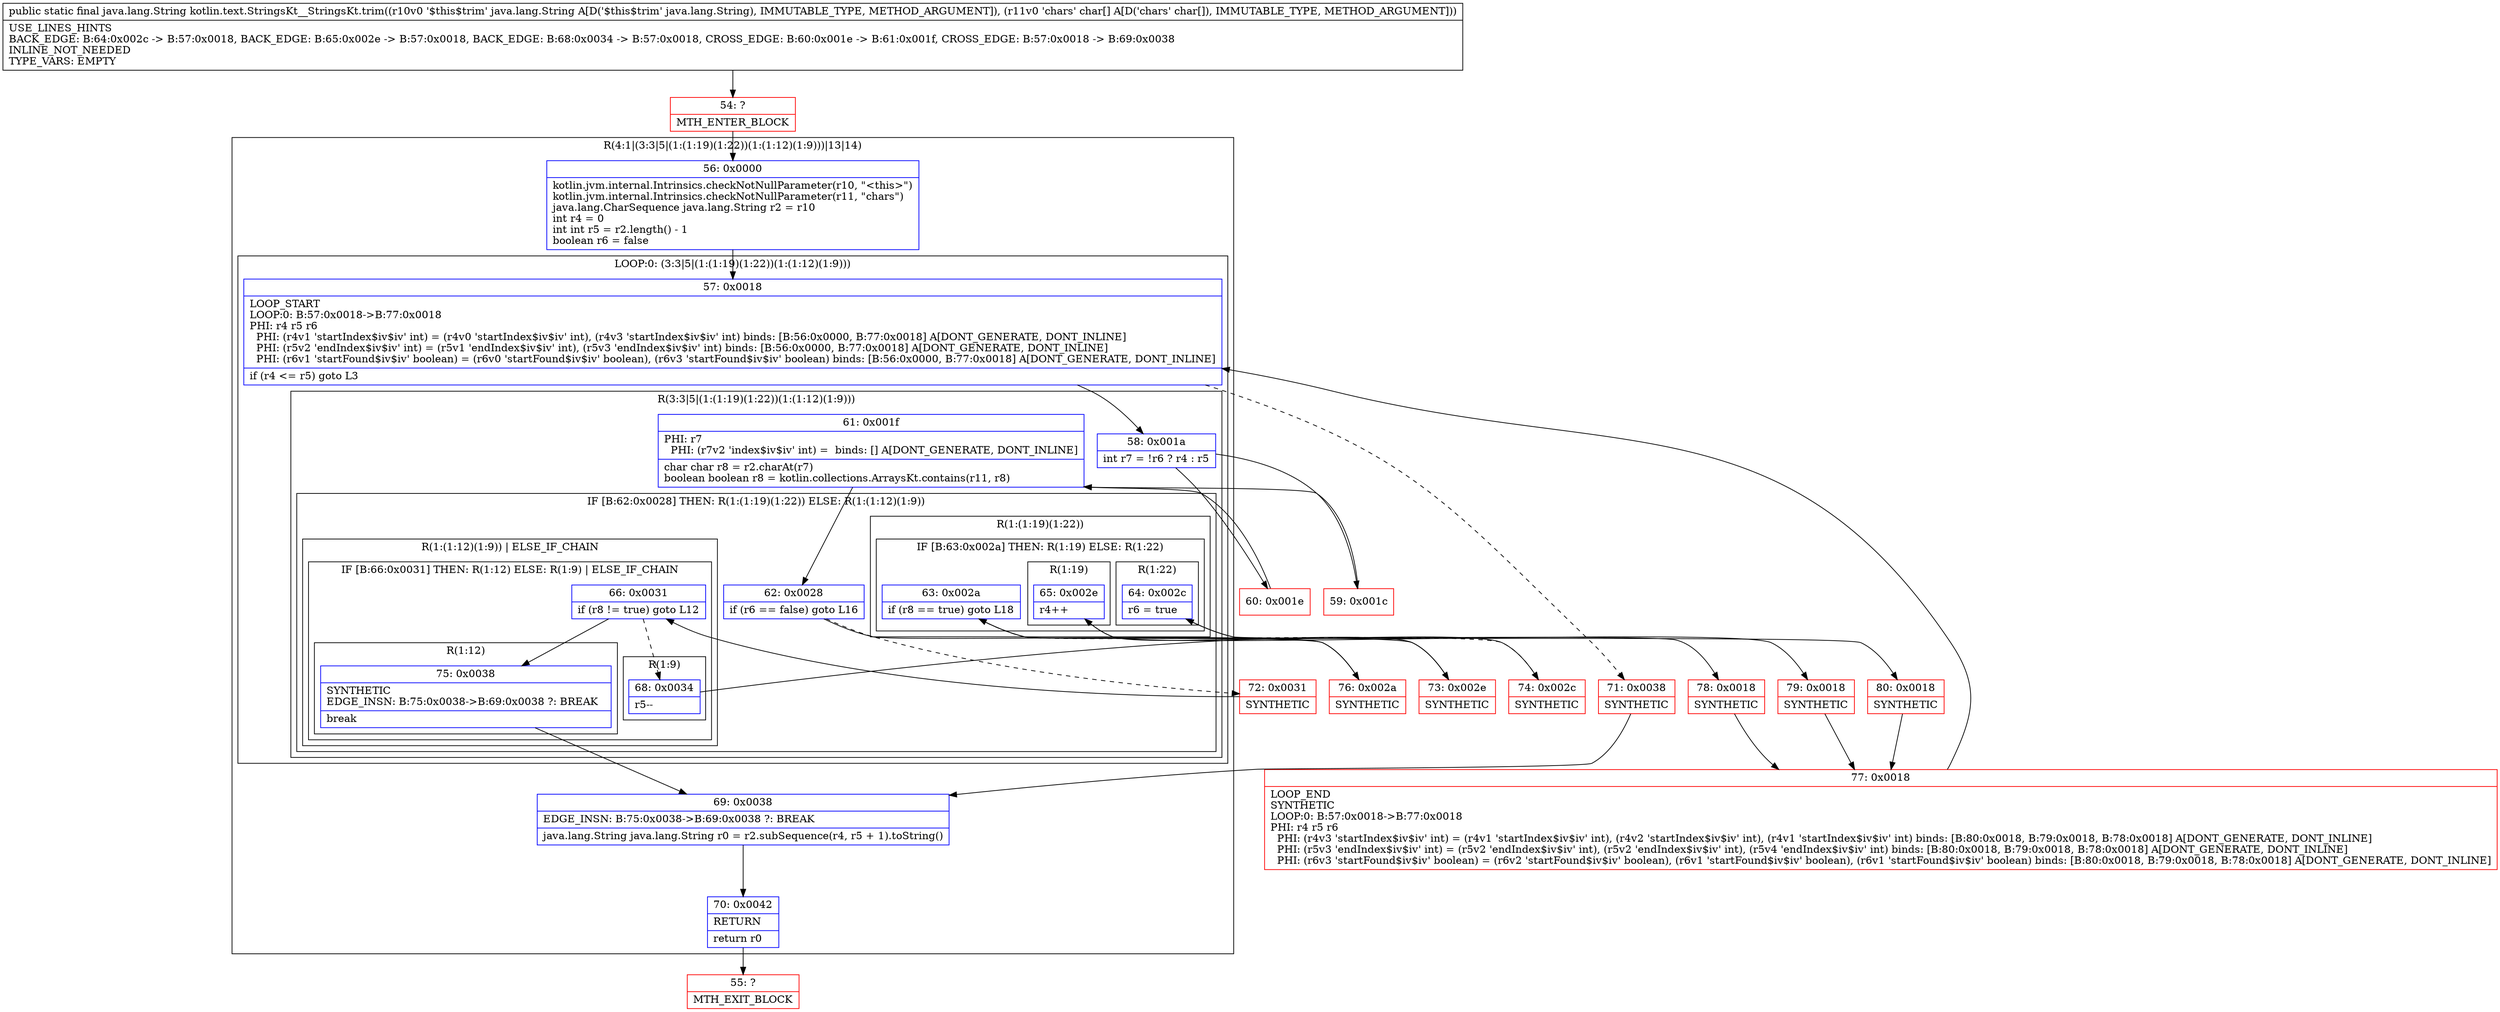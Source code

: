 digraph "CFG forkotlin.text.StringsKt__StringsKt.trim(Ljava\/lang\/String;[C)Ljava\/lang\/String;" {
subgraph cluster_Region_516517577 {
label = "R(4:1|(3:3|5|(1:(1:19)(1:22))(1:(1:12)(1:9)))|13|14)";
node [shape=record,color=blue];
Node_56 [shape=record,label="{56\:\ 0x0000|kotlin.jvm.internal.Intrinsics.checkNotNullParameter(r10, \"\<this\>\")\lkotlin.jvm.internal.Intrinsics.checkNotNullParameter(r11, \"chars\")\ljava.lang.CharSequence java.lang.String r2 = r10\lint r4 = 0\lint int r5 = r2.length() \- 1\lboolean r6 = false\l}"];
subgraph cluster_LoopRegion_1569616904 {
label = "LOOP:0: (3:3|5|(1:(1:19)(1:22))(1:(1:12)(1:9)))";
node [shape=record,color=blue];
Node_57 [shape=record,label="{57\:\ 0x0018|LOOP_START\lLOOP:0: B:57:0x0018\-\>B:77:0x0018\lPHI: r4 r5 r6 \l  PHI: (r4v1 'startIndex$iv$iv' int) = (r4v0 'startIndex$iv$iv' int), (r4v3 'startIndex$iv$iv' int) binds: [B:56:0x0000, B:77:0x0018] A[DONT_GENERATE, DONT_INLINE]\l  PHI: (r5v2 'endIndex$iv$iv' int) = (r5v1 'endIndex$iv$iv' int), (r5v3 'endIndex$iv$iv' int) binds: [B:56:0x0000, B:77:0x0018] A[DONT_GENERATE, DONT_INLINE]\l  PHI: (r6v1 'startFound$iv$iv' boolean) = (r6v0 'startFound$iv$iv' boolean), (r6v3 'startFound$iv$iv' boolean) binds: [B:56:0x0000, B:77:0x0018] A[DONT_GENERATE, DONT_INLINE]\l|if (r4 \<= r5) goto L3\l}"];
subgraph cluster_Region_1773679045 {
label = "R(3:3|5|(1:(1:19)(1:22))(1:(1:12)(1:9)))";
node [shape=record,color=blue];
Node_58 [shape=record,label="{58\:\ 0x001a|int r7 = !r6 ? r4 : r5\l}"];
Node_61 [shape=record,label="{61\:\ 0x001f|PHI: r7 \l  PHI: (r7v2 'index$iv$iv' int) =  binds: [] A[DONT_GENERATE, DONT_INLINE]\l|char char r8 = r2.charAt(r7)\lboolean boolean r8 = kotlin.collections.ArraysKt.contains(r11, r8)\l}"];
subgraph cluster_IfRegion_1485221851 {
label = "IF [B:62:0x0028] THEN: R(1:(1:19)(1:22)) ELSE: R(1:(1:12)(1:9))";
node [shape=record,color=blue];
Node_62 [shape=record,label="{62\:\ 0x0028|if (r6 == false) goto L16\l}"];
subgraph cluster_Region_1273762581 {
label = "R(1:(1:19)(1:22))";
node [shape=record,color=blue];
subgraph cluster_IfRegion_1980149495 {
label = "IF [B:63:0x002a] THEN: R(1:19) ELSE: R(1:22)";
node [shape=record,color=blue];
Node_63 [shape=record,label="{63\:\ 0x002a|if (r8 == true) goto L18\l}"];
subgraph cluster_Region_913956773 {
label = "R(1:19)";
node [shape=record,color=blue];
Node_65 [shape=record,label="{65\:\ 0x002e|r4++\l}"];
}
subgraph cluster_Region_544917638 {
label = "R(1:22)";
node [shape=record,color=blue];
Node_64 [shape=record,label="{64\:\ 0x002c|r6 = true\l}"];
}
}
}
subgraph cluster_Region_202744396 {
label = "R(1:(1:12)(1:9)) | ELSE_IF_CHAIN\l";
node [shape=record,color=blue];
subgraph cluster_IfRegion_1501507623 {
label = "IF [B:66:0x0031] THEN: R(1:12) ELSE: R(1:9) | ELSE_IF_CHAIN\l";
node [shape=record,color=blue];
Node_66 [shape=record,label="{66\:\ 0x0031|if (r8 != true) goto L12\l}"];
subgraph cluster_Region_1498094888 {
label = "R(1:12)";
node [shape=record,color=blue];
Node_75 [shape=record,label="{75\:\ 0x0038|SYNTHETIC\lEDGE_INSN: B:75:0x0038\-\>B:69:0x0038 ?: BREAK  \l|break\l}"];
}
subgraph cluster_Region_140834390 {
label = "R(1:9)";
node [shape=record,color=blue];
Node_68 [shape=record,label="{68\:\ 0x0034|r5\-\-\l}"];
}
}
}
}
}
}
Node_69 [shape=record,label="{69\:\ 0x0038|EDGE_INSN: B:75:0x0038\-\>B:69:0x0038 ?: BREAK  \l|java.lang.String java.lang.String r0 = r2.subSequence(r4, r5 + 1).toString()\l}"];
Node_70 [shape=record,label="{70\:\ 0x0042|RETURN\l|return r0\l}"];
}
Node_54 [shape=record,color=red,label="{54\:\ ?|MTH_ENTER_BLOCK\l}"];
Node_59 [shape=record,color=red,label="{59\:\ 0x001c}"];
Node_72 [shape=record,color=red,label="{72\:\ 0x0031|SYNTHETIC\l}"];
Node_78 [shape=record,color=red,label="{78\:\ 0x0018|SYNTHETIC\l}"];
Node_77 [shape=record,color=red,label="{77\:\ 0x0018|LOOP_END\lSYNTHETIC\lLOOP:0: B:57:0x0018\-\>B:77:0x0018\lPHI: r4 r5 r6 \l  PHI: (r4v3 'startIndex$iv$iv' int) = (r4v1 'startIndex$iv$iv' int), (r4v2 'startIndex$iv$iv' int), (r4v1 'startIndex$iv$iv' int) binds: [B:80:0x0018, B:79:0x0018, B:78:0x0018] A[DONT_GENERATE, DONT_INLINE]\l  PHI: (r5v3 'endIndex$iv$iv' int) = (r5v2 'endIndex$iv$iv' int), (r5v2 'endIndex$iv$iv' int), (r5v4 'endIndex$iv$iv' int) binds: [B:80:0x0018, B:79:0x0018, B:78:0x0018] A[DONT_GENERATE, DONT_INLINE]\l  PHI: (r6v3 'startFound$iv$iv' boolean) = (r6v2 'startFound$iv$iv' boolean), (r6v1 'startFound$iv$iv' boolean), (r6v1 'startFound$iv$iv' boolean) binds: [B:80:0x0018, B:79:0x0018, B:78:0x0018] A[DONT_GENERATE, DONT_INLINE]\l}"];
Node_55 [shape=record,color=red,label="{55\:\ ?|MTH_EXIT_BLOCK\l}"];
Node_76 [shape=record,color=red,label="{76\:\ 0x002a|SYNTHETIC\l}"];
Node_73 [shape=record,color=red,label="{73\:\ 0x002e|SYNTHETIC\l}"];
Node_79 [shape=record,color=red,label="{79\:\ 0x0018|SYNTHETIC\l}"];
Node_74 [shape=record,color=red,label="{74\:\ 0x002c|SYNTHETIC\l}"];
Node_80 [shape=record,color=red,label="{80\:\ 0x0018|SYNTHETIC\l}"];
Node_60 [shape=record,color=red,label="{60\:\ 0x001e}"];
Node_71 [shape=record,color=red,label="{71\:\ 0x0038|SYNTHETIC\l}"];
MethodNode[shape=record,label="{public static final java.lang.String kotlin.text.StringsKt__StringsKt.trim((r10v0 '$this$trim' java.lang.String A[D('$this$trim' java.lang.String), IMMUTABLE_TYPE, METHOD_ARGUMENT]), (r11v0 'chars' char[] A[D('chars' char[]), IMMUTABLE_TYPE, METHOD_ARGUMENT]))  | USE_LINES_HINTS\lBACK_EDGE: B:64:0x002c \-\> B:57:0x0018, BACK_EDGE: B:65:0x002e \-\> B:57:0x0018, BACK_EDGE: B:68:0x0034 \-\> B:57:0x0018, CROSS_EDGE: B:60:0x001e \-\> B:61:0x001f, CROSS_EDGE: B:57:0x0018 \-\> B:69:0x0038\lINLINE_NOT_NEEDED\lTYPE_VARS: EMPTY\l}"];
MethodNode -> Node_54;Node_56 -> Node_57;
Node_57 -> Node_58;
Node_57 -> Node_71[style=dashed];
Node_58 -> Node_59;
Node_58 -> Node_60;
Node_61 -> Node_62;
Node_62 -> Node_72[style=dashed];
Node_62 -> Node_76;
Node_63 -> Node_73;
Node_63 -> Node_74[style=dashed];
Node_65 -> Node_79;
Node_64 -> Node_80;
Node_66 -> Node_68[style=dashed];
Node_66 -> Node_75;
Node_75 -> Node_69;
Node_68 -> Node_78;
Node_69 -> Node_70;
Node_70 -> Node_55;
Node_54 -> Node_56;
Node_59 -> Node_61;
Node_72 -> Node_66;
Node_78 -> Node_77;
Node_77 -> Node_57;
Node_76 -> Node_63;
Node_73 -> Node_65;
Node_79 -> Node_77;
Node_74 -> Node_64;
Node_80 -> Node_77;
Node_60 -> Node_61;
Node_71 -> Node_69;
}

